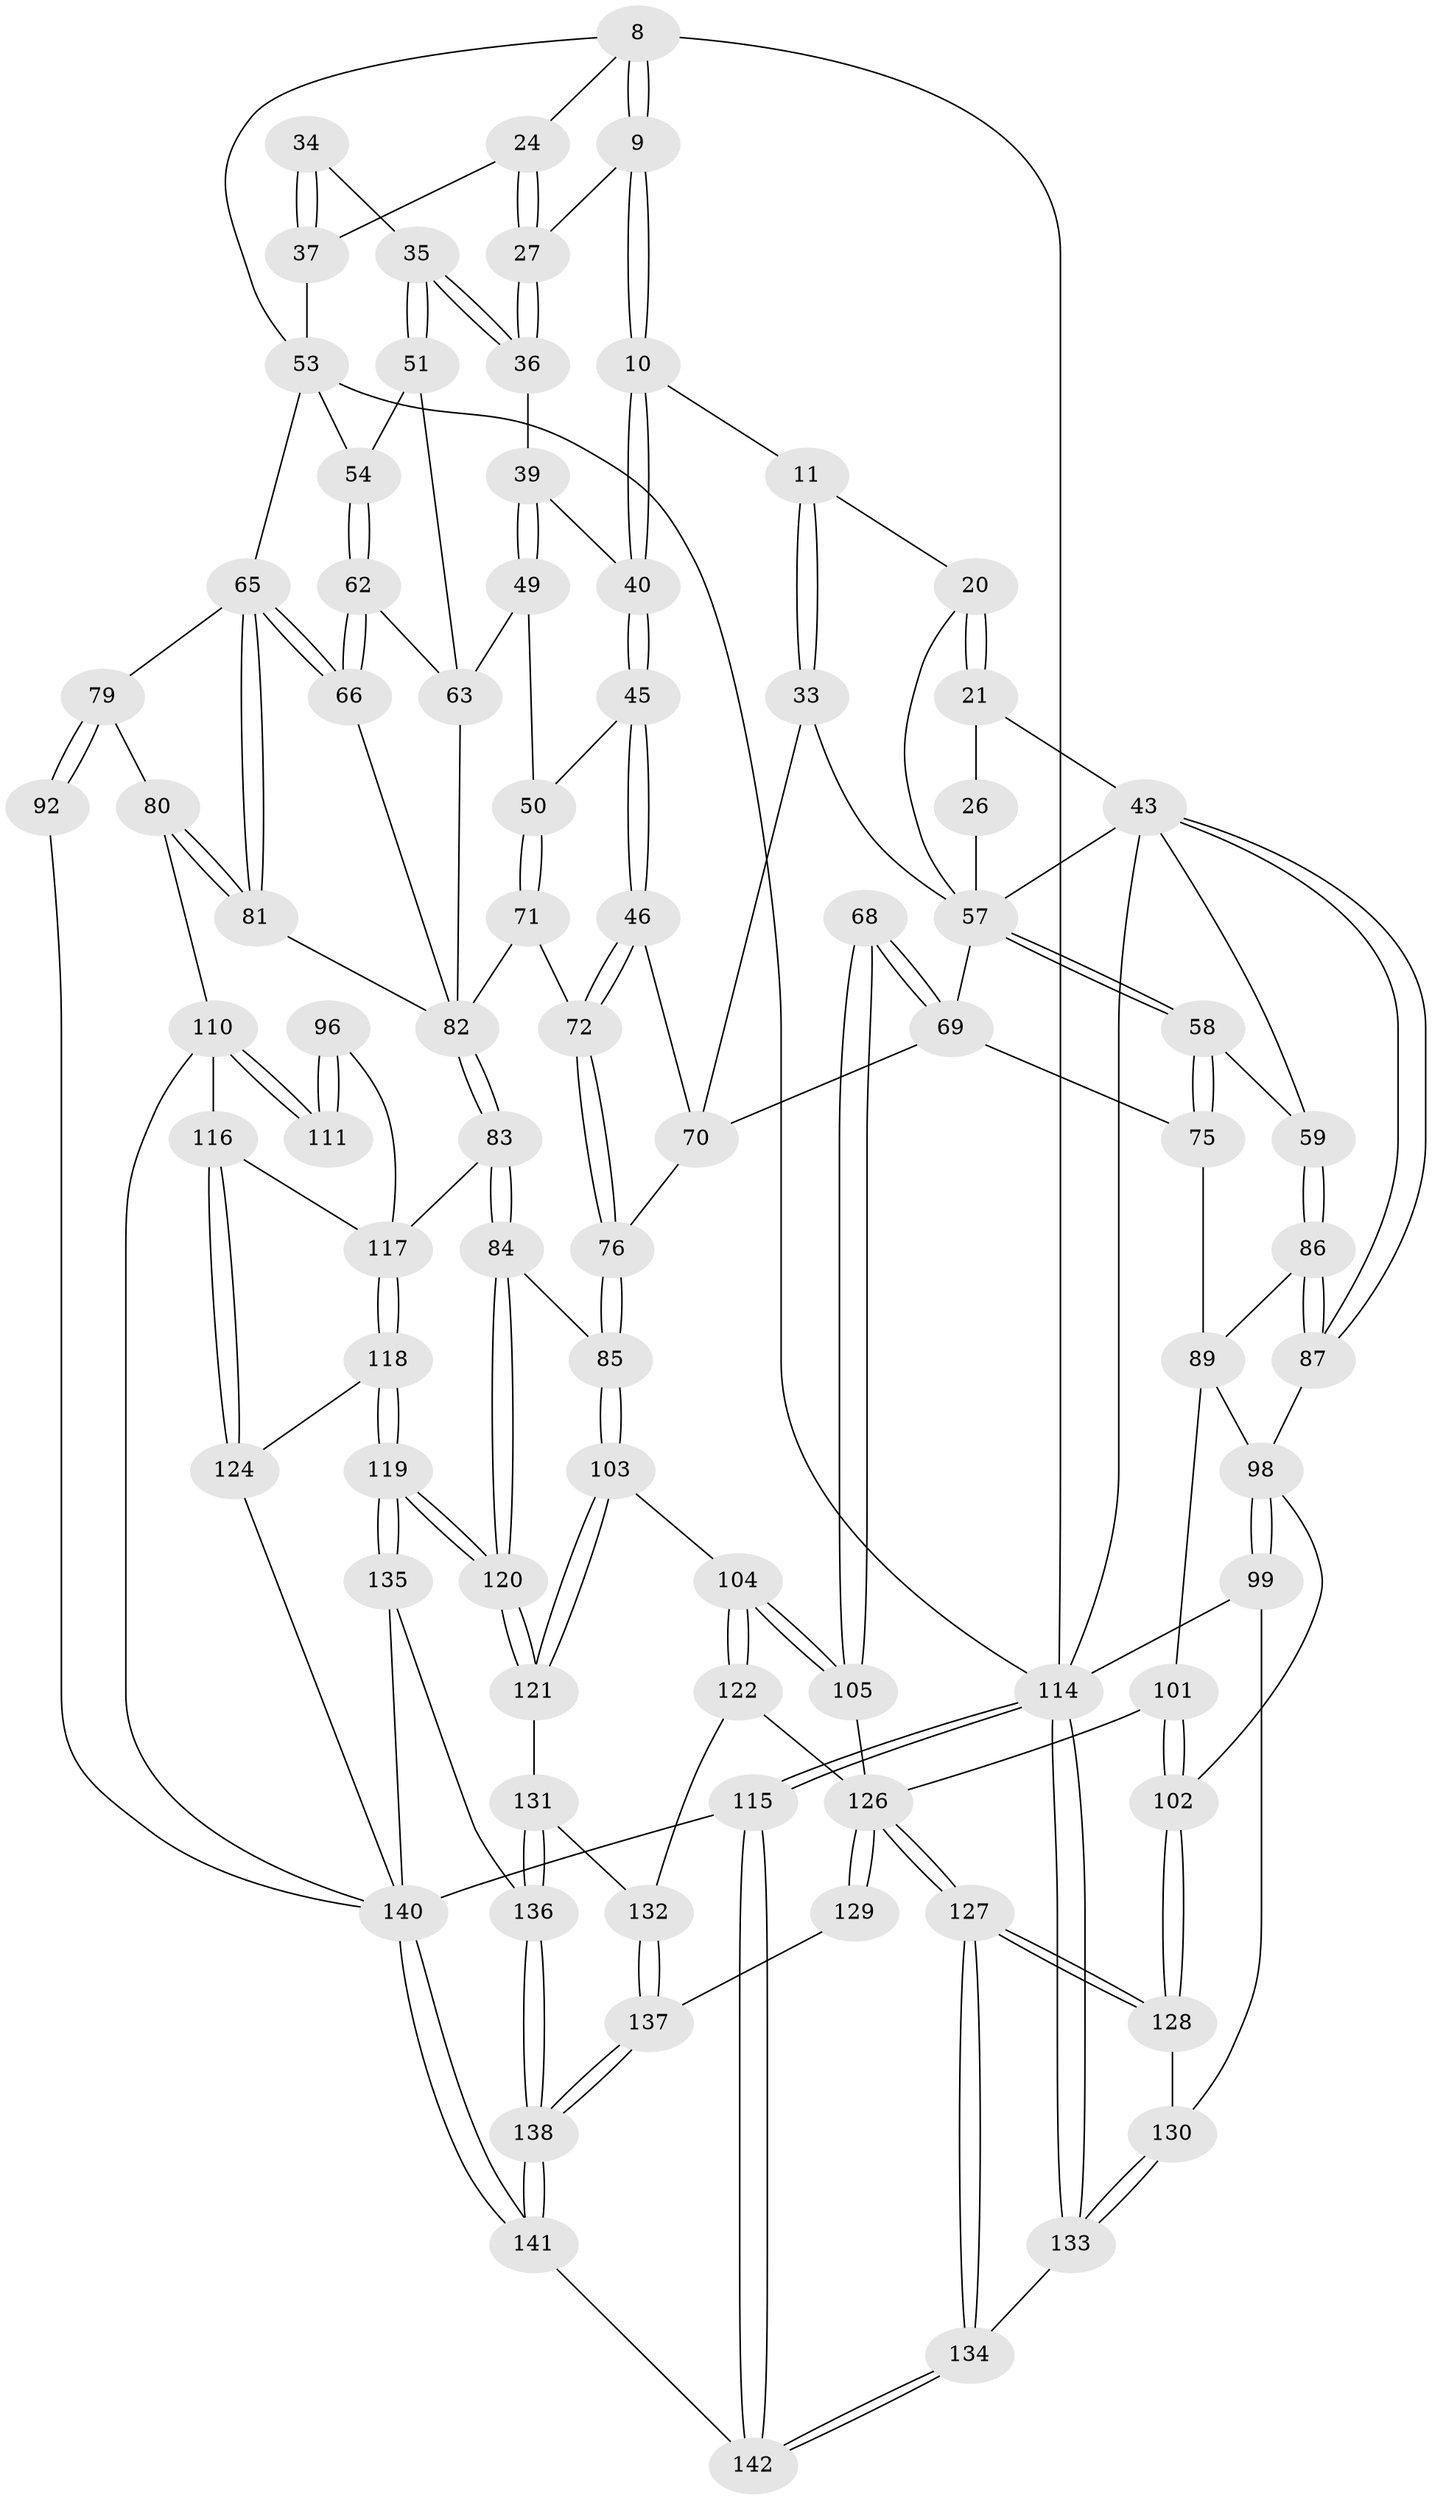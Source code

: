 // original degree distribution, {3: 0.02112676056338028, 6: 0.21830985915492956, 4: 0.21830985915492956, 5: 0.5422535211267606}
// Generated by graph-tools (version 1.1) at 2025/04/03/04/25 22:04:33]
// undirected, 85 vertices, 200 edges
graph export_dot {
graph [start="1"]
  node [color=gray90,style=filled];
  8 [pos="+0.7158614644950984+0",super="+7"];
  9 [pos="+0.6393299292760858+0.15724601158437684"];
  10 [pos="+0.5967728188237914+0.17697943450328696"];
  11 [pos="+0.5773874895702993+0.1737443024324671"];
  20 [pos="+0.527894589779302+0.1590965187759459",super="+12"];
  21 [pos="+0.322677811046072+0",super="+17"];
  24 [pos="+0.8203064354347684+0.1650427095469457"];
  26 [pos="+0.30890468286068246+0.2021909485871624",super="+25"];
  27 [pos="+0.7129735752659613+0.18185085097184414"];
  33 [pos="+0.44925869899046833+0.3479491092310411"];
  34 [pos="+0.8054406383181233+0.31463150199278145"];
  35 [pos="+0.7940018264353382+0.31695870669286214"];
  36 [pos="+0.7725256960425797+0.3054150235189877"];
  37 [pos="+0.8830807782432581+0.3484999421059756",super="+22+23"];
  39 [pos="+0.7065995131986818+0.3331207123875322"];
  40 [pos="+0.6102937922569331+0.25002448459000487"];
  43 [pos="+0+0.4931881663253737",super="+42+32+18+19+4"];
  45 [pos="+0.5866446560469791+0.41661210906229384"];
  46 [pos="+0.5602011599629333+0.43057996824941713"];
  49 [pos="+0.68213170802444+0.4341744622497095"];
  50 [pos="+0.6029464574556692+0.4197013745355406"];
  51 [pos="+0.7788261253807125+0.3896413270279535"];
  53 [pos="+0.8913684539258282+0.41085050618738184",super="+38+15+13"];
  54 [pos="+0.8608279405246664+0.42776495550774407"];
  57 [pos="+0.2897843970719002+0.4413145931146627",super="+30+29+28+31"];
  58 [pos="+0.2599357061320191+0.5283323920209185"];
  59 [pos="+0.19320641875112535+0.5306301282428787"];
  62 [pos="+0.8432183115108612+0.4573959268849551"];
  63 [pos="+0.724100977939797+0.4870654548399599",super="+52"];
  65 [pos="+0.8699170925685541+0.5541868646739",super="+64+61"];
  66 [pos="+0.8643546675398569+0.547417689908615"];
  68 [pos="+0.37429066926045895+0.631961951900039"];
  69 [pos="+0.3515987528915814+0.6138441682763789",super="+67"];
  70 [pos="+0.4653665233418219+0.5945734906822806",super="+47+48"];
  71 [pos="+0.6477096365984341+0.55935964542313"];
  72 [pos="+0.584715257993716+0.5332369335929836"];
  75 [pos="+0.2931115933655939+0.5802035918067165"];
  76 [pos="+0.5336871066399186+0.6190552387022146"];
  79 [pos="+0.8819256224439579+0.615150158384291",super="+78"];
  80 [pos="+0.8791152929891891+0.6150799020415244"];
  81 [pos="+0.8720681807299876+0.6033843256235031"];
  82 [pos="+0.7040676757888136+0.5901561440096497",super="+74"];
  83 [pos="+0.6831353733628023+0.6553068445090501"];
  84 [pos="+0.6451476842373685+0.679397562054746"];
  85 [pos="+0.5713845504008513+0.6649891070430876"];
  86 [pos="+0.1441834501407287+0.590930593478271"];
  87 [pos="+0+0.5132358605618076"];
  89 [pos="+0.1402752969978006+0.6264707072349778",super="+88"];
  92 [pos="+1+0.7170081981593442"];
  96 [pos="+0.7309765658443895+0.6834139255133586"];
  98 [pos="+0.06861982317613914+0.6879620732144914",super="+93"];
  99 [pos="+0+0.743220088125201"];
  101 [pos="+0.18942811781113963+0.7301688881943997"];
  102 [pos="+0.13574728971949293+0.7594647037808111"];
  103 [pos="+0.493387978333733+0.7581942254921326"];
  104 [pos="+0.43779232727876316+0.7726269915209758"];
  105 [pos="+0.37405029311457705+0.6547602151929992"];
  110 [pos="+0.8350770661142524+0.7468394242872413",super="+108"];
  111 [pos="+0.8266288921433669+0.7387110410878129",super="+109+95"];
  114 [pos="+0+1",super="+100+44+41+3"];
  115 [pos="+0+1",super="+90"];
  116 [pos="+0.8048157440035827+0.7704608205625386"];
  117 [pos="+0.7552820642252369+0.7554211261276684",super="+97"];
  118 [pos="+0.6925280588008942+0.8496822126436688"];
  119 [pos="+0.6593675116098401+0.8534362903580797"];
  120 [pos="+0.643202081488783+0.8330359382804372"];
  121 [pos="+0.595336518610525+0.8265701065987334"];
  122 [pos="+0.42229556001501684+0.8126541593195401"];
  124 [pos="+0.794260798548415+0.8712835466130575"];
  126 [pos="+0.2883099894874085+0.9288224568902479",super="+113+123"];
  127 [pos="+0.2843153593971526+0.9361714965868727"];
  128 [pos="+0.11045828342202207+0.7988296051683834"];
  129 [pos="+0.35719839875734544+0.8799360132488885"];
  130 [pos="+0.09459778331444772+0.8096976757023583"];
  131 [pos="+0.512525743067944+0.8730834198183522"];
  132 [pos="+0.48952515595411494+0.8705755167938618"];
  133 [pos="+0.08285715802175779+0.8643964353145079"];
  134 [pos="+0.22982140438289023+1"];
  135 [pos="+0.6478951677528711+0.899953093186295"];
  136 [pos="+0.5966303791488156+0.9978234778449727"];
  137 [pos="+0.47717102797223354+0.9488508487603614"];
  138 [pos="+0.5574686810496693+1"];
  140 [pos="+0.8619544051074924+1",super="+139"];
  141 [pos="+0.552341484208917+1"];
  142 [pos="+0.22115584889245288+1"];
  8 -- 9;
  8 -- 9;
  8 -- 24;
  8 -- 114;
  8 -- 53;
  9 -- 10;
  9 -- 10;
  9 -- 27;
  10 -- 11;
  10 -- 40;
  10 -- 40;
  11 -- 33;
  11 -- 33;
  11 -- 20;
  20 -- 21 [weight=2];
  20 -- 21;
  20 -- 57;
  21 -- 26 [weight=2];
  21 -- 43 [weight=2];
  24 -- 27;
  24 -- 27;
  24 -- 37;
  26 -- 57 [weight=2];
  27 -- 36;
  27 -- 36;
  33 -- 70;
  33 -- 57;
  34 -- 35;
  34 -- 37 [weight=2];
  34 -- 37;
  35 -- 36;
  35 -- 36;
  35 -- 51;
  35 -- 51;
  36 -- 39;
  37 -- 53 [weight=2];
  39 -- 40;
  39 -- 49;
  39 -- 49;
  40 -- 45;
  40 -- 45;
  43 -- 87;
  43 -- 87;
  43 -- 59;
  43 -- 114 [weight=3];
  43 -- 57;
  45 -- 46;
  45 -- 46;
  45 -- 50;
  46 -- 72;
  46 -- 72;
  46 -- 70;
  49 -- 50;
  49 -- 63;
  50 -- 71;
  50 -- 71;
  51 -- 54;
  51 -- 63;
  53 -- 54;
  53 -- 65 [weight=2];
  53 -- 114;
  54 -- 62;
  54 -- 62;
  57 -- 58;
  57 -- 58;
  57 -- 69;
  58 -- 59;
  58 -- 75;
  58 -- 75;
  59 -- 86;
  59 -- 86;
  62 -- 63;
  62 -- 66;
  62 -- 66;
  63 -- 82;
  65 -- 66;
  65 -- 66;
  65 -- 81;
  65 -- 81;
  65 -- 79 [weight=2];
  66 -- 82;
  68 -- 69 [weight=2];
  68 -- 69;
  68 -- 105;
  68 -- 105;
  69 -- 75;
  69 -- 70 [weight=2];
  70 -- 76;
  71 -- 72;
  71 -- 82;
  72 -- 76;
  72 -- 76;
  75 -- 89;
  76 -- 85;
  76 -- 85;
  79 -- 80;
  79 -- 92 [weight=2];
  79 -- 92;
  80 -- 81;
  80 -- 81;
  80 -- 110;
  81 -- 82;
  82 -- 83;
  82 -- 83;
  83 -- 84;
  83 -- 84;
  83 -- 117;
  84 -- 85;
  84 -- 120;
  84 -- 120;
  85 -- 103;
  85 -- 103;
  86 -- 87;
  86 -- 87;
  86 -- 89;
  87 -- 98;
  89 -- 101;
  89 -- 98;
  92 -- 140;
  96 -- 111 [weight=2];
  96 -- 111;
  96 -- 117;
  98 -- 99;
  98 -- 99;
  98 -- 102;
  99 -- 130;
  99 -- 114;
  101 -- 102;
  101 -- 102;
  101 -- 126;
  102 -- 128;
  102 -- 128;
  103 -- 104;
  103 -- 121;
  103 -- 121;
  104 -- 105;
  104 -- 105;
  104 -- 122;
  104 -- 122;
  105 -- 126;
  110 -- 111 [weight=2];
  110 -- 111;
  110 -- 116;
  110 -- 140;
  114 -- 115 [weight=3];
  114 -- 115;
  114 -- 133;
  114 -- 133;
  115 -- 142;
  115 -- 142;
  115 -- 140 [weight=2];
  116 -- 117;
  116 -- 124;
  116 -- 124;
  117 -- 118;
  117 -- 118;
  118 -- 119;
  118 -- 119;
  118 -- 124;
  119 -- 120;
  119 -- 120;
  119 -- 135;
  119 -- 135;
  120 -- 121;
  120 -- 121;
  121 -- 131;
  122 -- 132;
  122 -- 126;
  124 -- 140;
  126 -- 127;
  126 -- 127;
  126 -- 129 [weight=2];
  126 -- 129;
  127 -- 128;
  127 -- 128;
  127 -- 134;
  127 -- 134;
  128 -- 130;
  129 -- 137;
  130 -- 133;
  130 -- 133;
  131 -- 132;
  131 -- 136;
  131 -- 136;
  132 -- 137;
  132 -- 137;
  133 -- 134;
  134 -- 142;
  134 -- 142;
  135 -- 136;
  135 -- 140;
  136 -- 138;
  136 -- 138;
  137 -- 138;
  137 -- 138;
  138 -- 141;
  138 -- 141;
  140 -- 141;
  140 -- 141;
  141 -- 142;
}
